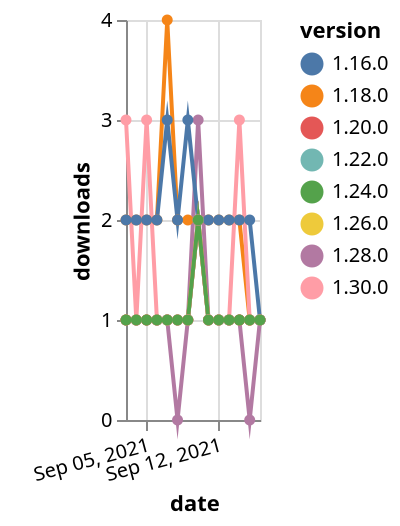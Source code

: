 {"$schema": "https://vega.github.io/schema/vega-lite/v5.json", "description": "A simple bar chart with embedded data.", "data": {"values": [{"date": "2021-09-03", "total": 2450, "delta": 2, "version": "1.18.0"}, {"date": "2021-09-04", "total": 2452, "delta": 2, "version": "1.18.0"}, {"date": "2021-09-05", "total": 2454, "delta": 2, "version": "1.18.0"}, {"date": "2021-09-06", "total": 2456, "delta": 2, "version": "1.18.0"}, {"date": "2021-09-07", "total": 2460, "delta": 4, "version": "1.18.0"}, {"date": "2021-09-08", "total": 2462, "delta": 2, "version": "1.18.0"}, {"date": "2021-09-09", "total": 2464, "delta": 2, "version": "1.18.0"}, {"date": "2021-09-10", "total": 2466, "delta": 2, "version": "1.18.0"}, {"date": "2021-09-11", "total": 2468, "delta": 2, "version": "1.18.0"}, {"date": "2021-09-12", "total": 2470, "delta": 2, "version": "1.18.0"}, {"date": "2021-09-13", "total": 2472, "delta": 2, "version": "1.18.0"}, {"date": "2021-09-14", "total": 2474, "delta": 2, "version": "1.18.0"}, {"date": "2021-09-15", "total": 2475, "delta": 1, "version": "1.18.0"}, {"date": "2021-09-16", "total": 2476, "delta": 1, "version": "1.18.0"}, {"date": "2021-09-03", "total": 217, "delta": 1, "version": "1.22.0"}, {"date": "2021-09-04", "total": 218, "delta": 1, "version": "1.22.0"}, {"date": "2021-09-05", "total": 219, "delta": 1, "version": "1.22.0"}, {"date": "2021-09-06", "total": 220, "delta": 1, "version": "1.22.0"}, {"date": "2021-09-07", "total": 221, "delta": 1, "version": "1.22.0"}, {"date": "2021-09-08", "total": 222, "delta": 1, "version": "1.22.0"}, {"date": "2021-09-09", "total": 223, "delta": 1, "version": "1.22.0"}, {"date": "2021-09-10", "total": 225, "delta": 2, "version": "1.22.0"}, {"date": "2021-09-11", "total": 226, "delta": 1, "version": "1.22.0"}, {"date": "2021-09-12", "total": 227, "delta": 1, "version": "1.22.0"}, {"date": "2021-09-13", "total": 228, "delta": 1, "version": "1.22.0"}, {"date": "2021-09-14", "total": 229, "delta": 1, "version": "1.22.0"}, {"date": "2021-09-15", "total": 230, "delta": 1, "version": "1.22.0"}, {"date": "2021-09-16", "total": 231, "delta": 1, "version": "1.22.0"}, {"date": "2021-09-03", "total": 203, "delta": 1, "version": "1.28.0"}, {"date": "2021-09-04", "total": 204, "delta": 1, "version": "1.28.0"}, {"date": "2021-09-05", "total": 205, "delta": 1, "version": "1.28.0"}, {"date": "2021-09-06", "total": 206, "delta": 1, "version": "1.28.0"}, {"date": "2021-09-07", "total": 207, "delta": 1, "version": "1.28.0"}, {"date": "2021-09-08", "total": 207, "delta": 0, "version": "1.28.0"}, {"date": "2021-09-09", "total": 208, "delta": 1, "version": "1.28.0"}, {"date": "2021-09-10", "total": 211, "delta": 3, "version": "1.28.0"}, {"date": "2021-09-11", "total": 212, "delta": 1, "version": "1.28.0"}, {"date": "2021-09-12", "total": 213, "delta": 1, "version": "1.28.0"}, {"date": "2021-09-13", "total": 214, "delta": 1, "version": "1.28.0"}, {"date": "2021-09-14", "total": 215, "delta": 1, "version": "1.28.0"}, {"date": "2021-09-15", "total": 215, "delta": 0, "version": "1.28.0"}, {"date": "2021-09-16", "total": 216, "delta": 1, "version": "1.28.0"}, {"date": "2021-09-03", "total": 169, "delta": 1, "version": "1.26.0"}, {"date": "2021-09-04", "total": 170, "delta": 1, "version": "1.26.0"}, {"date": "2021-09-05", "total": 171, "delta": 1, "version": "1.26.0"}, {"date": "2021-09-06", "total": 172, "delta": 1, "version": "1.26.0"}, {"date": "2021-09-07", "total": 173, "delta": 1, "version": "1.26.0"}, {"date": "2021-09-08", "total": 174, "delta": 1, "version": "1.26.0"}, {"date": "2021-09-09", "total": 175, "delta": 1, "version": "1.26.0"}, {"date": "2021-09-10", "total": 177, "delta": 2, "version": "1.26.0"}, {"date": "2021-09-11", "total": 178, "delta": 1, "version": "1.26.0"}, {"date": "2021-09-12", "total": 179, "delta": 1, "version": "1.26.0"}, {"date": "2021-09-13", "total": 180, "delta": 1, "version": "1.26.0"}, {"date": "2021-09-14", "total": 181, "delta": 1, "version": "1.26.0"}, {"date": "2021-09-15", "total": 182, "delta": 1, "version": "1.26.0"}, {"date": "2021-09-16", "total": 183, "delta": 1, "version": "1.26.0"}, {"date": "2021-09-03", "total": 268, "delta": 1, "version": "1.20.0"}, {"date": "2021-09-04", "total": 269, "delta": 1, "version": "1.20.0"}, {"date": "2021-09-05", "total": 270, "delta": 1, "version": "1.20.0"}, {"date": "2021-09-06", "total": 271, "delta": 1, "version": "1.20.0"}, {"date": "2021-09-07", "total": 272, "delta": 1, "version": "1.20.0"}, {"date": "2021-09-08", "total": 273, "delta": 1, "version": "1.20.0"}, {"date": "2021-09-09", "total": 274, "delta": 1, "version": "1.20.0"}, {"date": "2021-09-10", "total": 276, "delta": 2, "version": "1.20.0"}, {"date": "2021-09-11", "total": 277, "delta": 1, "version": "1.20.0"}, {"date": "2021-09-12", "total": 278, "delta": 1, "version": "1.20.0"}, {"date": "2021-09-13", "total": 279, "delta": 1, "version": "1.20.0"}, {"date": "2021-09-14", "total": 280, "delta": 1, "version": "1.20.0"}, {"date": "2021-09-15", "total": 281, "delta": 1, "version": "1.20.0"}, {"date": "2021-09-16", "total": 282, "delta": 1, "version": "1.20.0"}, {"date": "2021-09-03", "total": 2625, "delta": 2, "version": "1.16.0"}, {"date": "2021-09-04", "total": 2627, "delta": 2, "version": "1.16.0"}, {"date": "2021-09-05", "total": 2629, "delta": 2, "version": "1.16.0"}, {"date": "2021-09-06", "total": 2631, "delta": 2, "version": "1.16.0"}, {"date": "2021-09-07", "total": 2634, "delta": 3, "version": "1.16.0"}, {"date": "2021-09-08", "total": 2636, "delta": 2, "version": "1.16.0"}, {"date": "2021-09-09", "total": 2639, "delta": 3, "version": "1.16.0"}, {"date": "2021-09-10", "total": 2641, "delta": 2, "version": "1.16.0"}, {"date": "2021-09-11", "total": 2643, "delta": 2, "version": "1.16.0"}, {"date": "2021-09-12", "total": 2645, "delta": 2, "version": "1.16.0"}, {"date": "2021-09-13", "total": 2647, "delta": 2, "version": "1.16.0"}, {"date": "2021-09-14", "total": 2649, "delta": 2, "version": "1.16.0"}, {"date": "2021-09-15", "total": 2651, "delta": 2, "version": "1.16.0"}, {"date": "2021-09-16", "total": 2652, "delta": 1, "version": "1.16.0"}, {"date": "2021-09-03", "total": 131, "delta": 3, "version": "1.30.0"}, {"date": "2021-09-04", "total": 132, "delta": 1, "version": "1.30.0"}, {"date": "2021-09-05", "total": 135, "delta": 3, "version": "1.30.0"}, {"date": "2021-09-06", "total": 136, "delta": 1, "version": "1.30.0"}, {"date": "2021-09-07", "total": 137, "delta": 1, "version": "1.30.0"}, {"date": "2021-09-08", "total": 138, "delta": 1, "version": "1.30.0"}, {"date": "2021-09-09", "total": 139, "delta": 1, "version": "1.30.0"}, {"date": "2021-09-10", "total": 141, "delta": 2, "version": "1.30.0"}, {"date": "2021-09-11", "total": 142, "delta": 1, "version": "1.30.0"}, {"date": "2021-09-12", "total": 143, "delta": 1, "version": "1.30.0"}, {"date": "2021-09-13", "total": 144, "delta": 1, "version": "1.30.0"}, {"date": "2021-09-14", "total": 147, "delta": 3, "version": "1.30.0"}, {"date": "2021-09-15", "total": 148, "delta": 1, "version": "1.30.0"}, {"date": "2021-09-16", "total": 149, "delta": 1, "version": "1.30.0"}, {"date": "2021-09-03", "total": 207, "delta": 1, "version": "1.24.0"}, {"date": "2021-09-04", "total": 208, "delta": 1, "version": "1.24.0"}, {"date": "2021-09-05", "total": 209, "delta": 1, "version": "1.24.0"}, {"date": "2021-09-06", "total": 210, "delta": 1, "version": "1.24.0"}, {"date": "2021-09-07", "total": 211, "delta": 1, "version": "1.24.0"}, {"date": "2021-09-08", "total": 212, "delta": 1, "version": "1.24.0"}, {"date": "2021-09-09", "total": 213, "delta": 1, "version": "1.24.0"}, {"date": "2021-09-10", "total": 215, "delta": 2, "version": "1.24.0"}, {"date": "2021-09-11", "total": 216, "delta": 1, "version": "1.24.0"}, {"date": "2021-09-12", "total": 217, "delta": 1, "version": "1.24.0"}, {"date": "2021-09-13", "total": 218, "delta": 1, "version": "1.24.0"}, {"date": "2021-09-14", "total": 219, "delta": 1, "version": "1.24.0"}, {"date": "2021-09-15", "total": 220, "delta": 1, "version": "1.24.0"}, {"date": "2021-09-16", "total": 221, "delta": 1, "version": "1.24.0"}]}, "width": "container", "mark": {"type": "line", "point": {"filled": true}}, "encoding": {"x": {"field": "date", "type": "temporal", "timeUnit": "yearmonthdate", "title": "date", "axis": {"labelAngle": -15}}, "y": {"field": "delta", "type": "quantitative", "title": "downloads"}, "color": {"field": "version", "type": "nominal"}, "tooltip": {"field": "delta"}}}